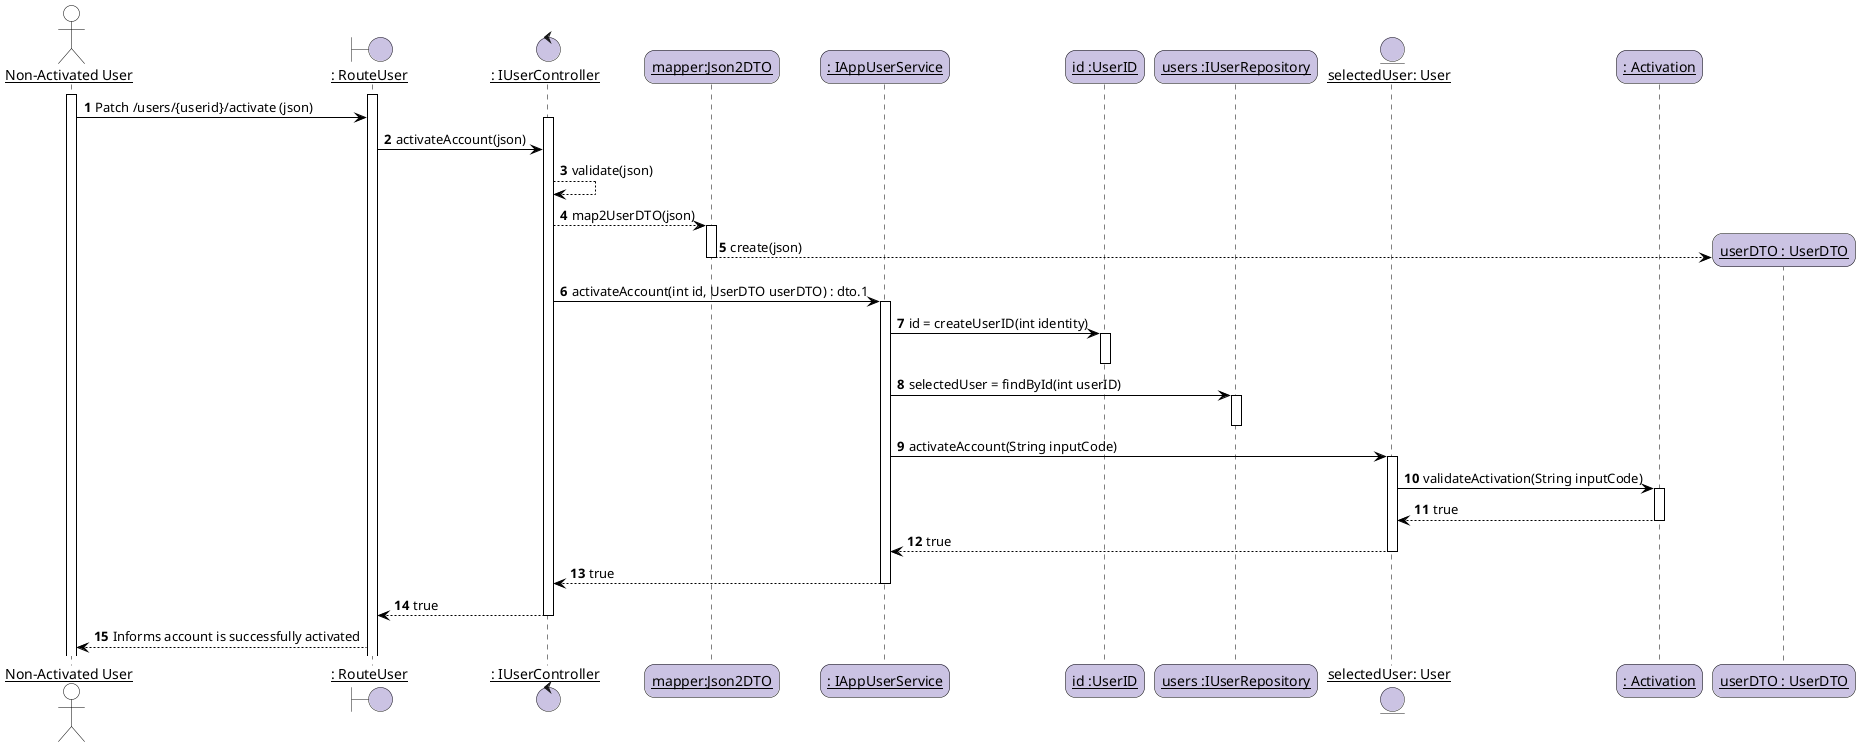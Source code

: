 @startuml
skinparam roundcorner 20
skinparam maxmessagesize 0
skinparam sequenceParticipant underline
skinparam sequence {
ArrowColor black
ActorBorderColor #black
LifeLineBorderColor black
LifeLineBackgroundColor white
ParticipantBorderColor black
ParticipantBackgroundColor #transparent
ParticipantFontName Aapex
ParticipantFontSize 14
ParticipantFontColor black
ActorBackgroundColor #transparent
ActorFontColor black
ActorFontSize 14
ActorFontName Aapex
}
autonumber
actor "Non-Activated User" as User
boundary ": RouteUser" as Route #CBC3E3
control ": IUserController" as Controller #CBC3E3
participant "mapper:Json2DTO" as mapper #CBC3E3
participant ": IAppUserService" as US #CBC3E3
participant "id :UserID" as UID #CBC3E3
participant "users :IUserRepository" as UR #CBC3E3
entity "selectedUser: User" as selectedUser #CBC3E3
participant ": Activation" as Activation #CBC3E3


activate User
activate Route
User-> Route : Patch /users/{userid}/activate (json)
activate Controller
Route -> Controller :  activateAccount(json)
Controller  --> Controller : validate(json)
Controller --> mapper : map2UserDTO(json)
activate mapper
create participant "userDTO : UserDTO" as dto #CBC3E3
mapper --> dto : create(json)
deactivate mapper
Controller -> US : activateAccount(int id, UserDTO userDTO) : dto.1
activate US
US -> UID : id = createUserID(int identity)
activate UID
deactivate UID
US -> UR : selectedUser = findById(int userID)
activate UR
deactivate UR
US -> selectedUser : activateAccount(String inputCode)
activate selectedUser
selectedUser -> Activation : validateActivation(String inputCode)
activate Activation
Activation --> selectedUser : true
deactivate Activation
selectedUser --> US : true
deactivate selectedUser
US --> Controller : true
deactivate US
Controller --> Route : true
deactivate Controller
Route --> User : Informs account is successfully activated

@enduml